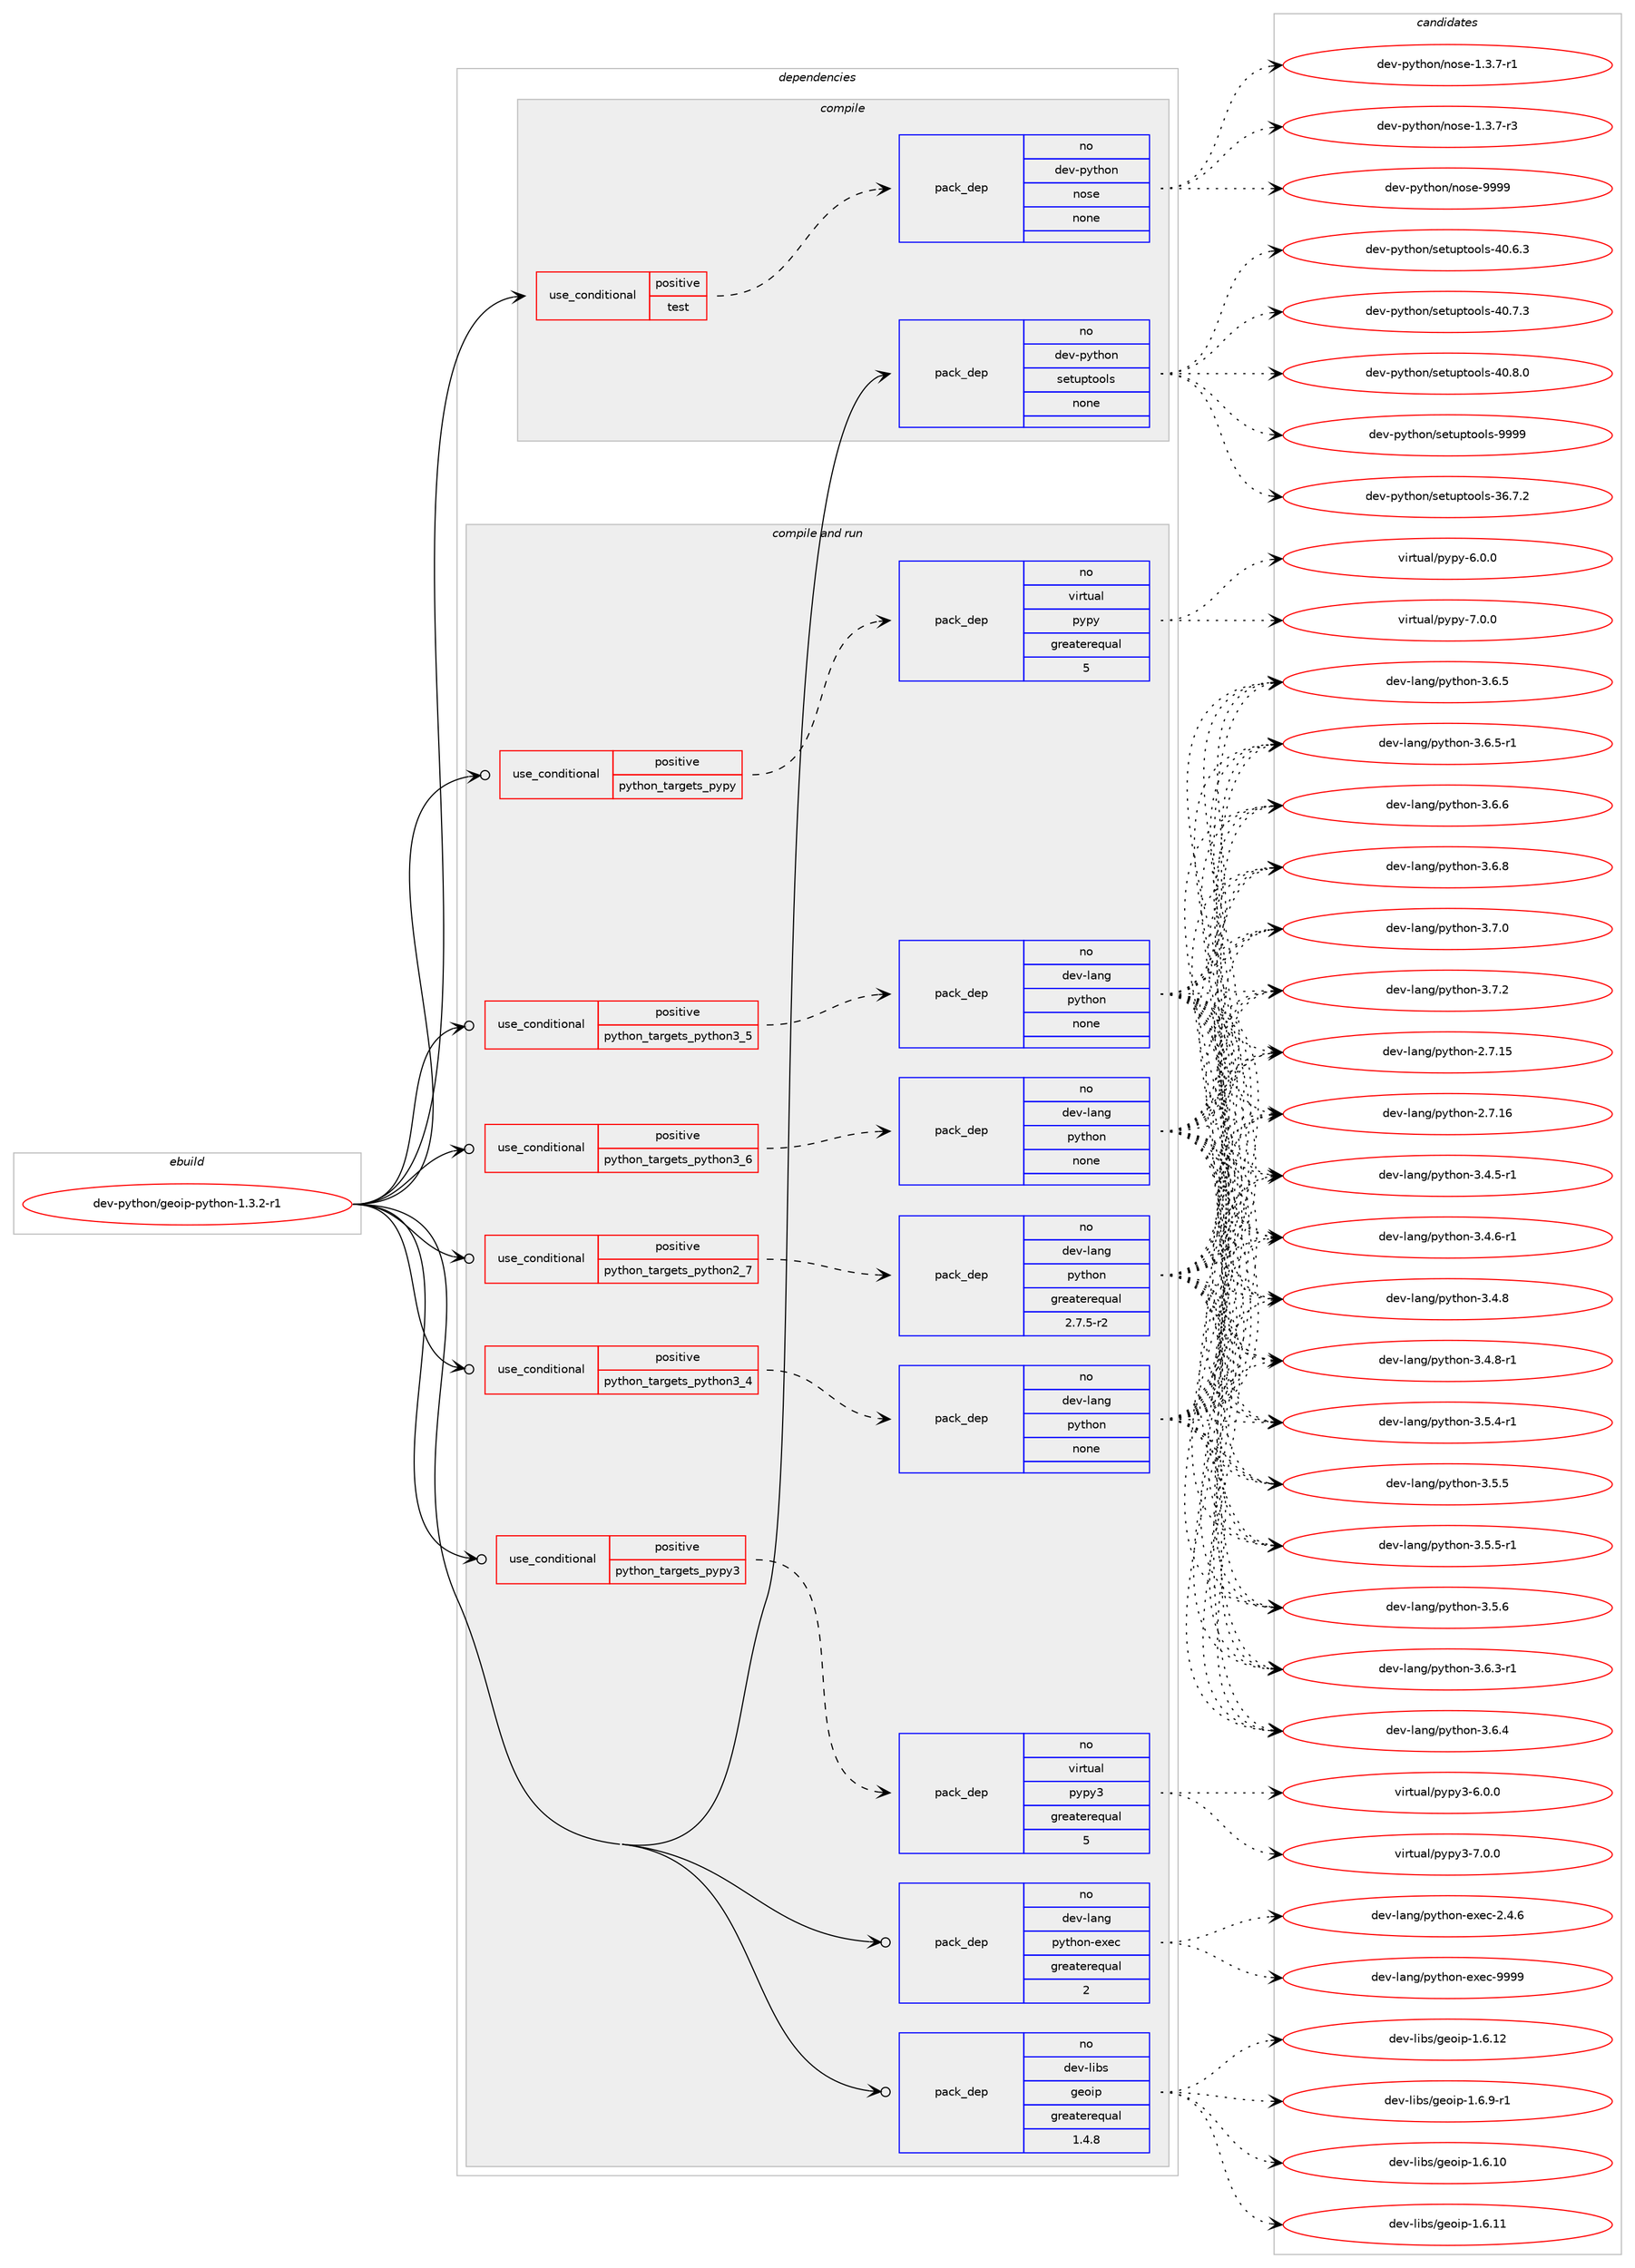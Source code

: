 digraph prolog {

# *************
# Graph options
# *************

newrank=true;
concentrate=true;
compound=true;
graph [rankdir=LR,fontname=Helvetica,fontsize=10,ranksep=1.5];#, ranksep=2.5, nodesep=0.2];
edge  [arrowhead=vee];
node  [fontname=Helvetica,fontsize=10];

# **********
# The ebuild
# **********

subgraph cluster_leftcol {
color=gray;
rank=same;
label=<<i>ebuild</i>>;
id [label="dev-python/geoip-python-1.3.2-r1", color=red, width=4, href="../dev-python/geoip-python-1.3.2-r1.svg"];
}

# ****************
# The dependencies
# ****************

subgraph cluster_midcol {
color=gray;
label=<<i>dependencies</i>>;
subgraph cluster_compile {
fillcolor="#eeeeee";
style=filled;
label=<<i>compile</i>>;
subgraph cond374865 {
dependency1410888 [label=<<TABLE BORDER="0" CELLBORDER="1" CELLSPACING="0" CELLPADDING="4"><TR><TD ROWSPAN="3" CELLPADDING="10">use_conditional</TD></TR><TR><TD>positive</TD></TR><TR><TD>test</TD></TR></TABLE>>, shape=none, color=red];
subgraph pack1012764 {
dependency1410889 [label=<<TABLE BORDER="0" CELLBORDER="1" CELLSPACING="0" CELLPADDING="4" WIDTH="220"><TR><TD ROWSPAN="6" CELLPADDING="30">pack_dep</TD></TR><TR><TD WIDTH="110">no</TD></TR><TR><TD>dev-python</TD></TR><TR><TD>nose</TD></TR><TR><TD>none</TD></TR><TR><TD></TD></TR></TABLE>>, shape=none, color=blue];
}
dependency1410888:e -> dependency1410889:w [weight=20,style="dashed",arrowhead="vee"];
}
id:e -> dependency1410888:w [weight=20,style="solid",arrowhead="vee"];
subgraph pack1012765 {
dependency1410890 [label=<<TABLE BORDER="0" CELLBORDER="1" CELLSPACING="0" CELLPADDING="4" WIDTH="220"><TR><TD ROWSPAN="6" CELLPADDING="30">pack_dep</TD></TR><TR><TD WIDTH="110">no</TD></TR><TR><TD>dev-python</TD></TR><TR><TD>setuptools</TD></TR><TR><TD>none</TD></TR><TR><TD></TD></TR></TABLE>>, shape=none, color=blue];
}
id:e -> dependency1410890:w [weight=20,style="solid",arrowhead="vee"];
}
subgraph cluster_compileandrun {
fillcolor="#eeeeee";
style=filled;
label=<<i>compile and run</i>>;
subgraph cond374866 {
dependency1410891 [label=<<TABLE BORDER="0" CELLBORDER="1" CELLSPACING="0" CELLPADDING="4"><TR><TD ROWSPAN="3" CELLPADDING="10">use_conditional</TD></TR><TR><TD>positive</TD></TR><TR><TD>python_targets_pypy</TD></TR></TABLE>>, shape=none, color=red];
subgraph pack1012766 {
dependency1410892 [label=<<TABLE BORDER="0" CELLBORDER="1" CELLSPACING="0" CELLPADDING="4" WIDTH="220"><TR><TD ROWSPAN="6" CELLPADDING="30">pack_dep</TD></TR><TR><TD WIDTH="110">no</TD></TR><TR><TD>virtual</TD></TR><TR><TD>pypy</TD></TR><TR><TD>greaterequal</TD></TR><TR><TD>5</TD></TR></TABLE>>, shape=none, color=blue];
}
dependency1410891:e -> dependency1410892:w [weight=20,style="dashed",arrowhead="vee"];
}
id:e -> dependency1410891:w [weight=20,style="solid",arrowhead="odotvee"];
subgraph cond374867 {
dependency1410893 [label=<<TABLE BORDER="0" CELLBORDER="1" CELLSPACING="0" CELLPADDING="4"><TR><TD ROWSPAN="3" CELLPADDING="10">use_conditional</TD></TR><TR><TD>positive</TD></TR><TR><TD>python_targets_pypy3</TD></TR></TABLE>>, shape=none, color=red];
subgraph pack1012767 {
dependency1410894 [label=<<TABLE BORDER="0" CELLBORDER="1" CELLSPACING="0" CELLPADDING="4" WIDTH="220"><TR><TD ROWSPAN="6" CELLPADDING="30">pack_dep</TD></TR><TR><TD WIDTH="110">no</TD></TR><TR><TD>virtual</TD></TR><TR><TD>pypy3</TD></TR><TR><TD>greaterequal</TD></TR><TR><TD>5</TD></TR></TABLE>>, shape=none, color=blue];
}
dependency1410893:e -> dependency1410894:w [weight=20,style="dashed",arrowhead="vee"];
}
id:e -> dependency1410893:w [weight=20,style="solid",arrowhead="odotvee"];
subgraph cond374868 {
dependency1410895 [label=<<TABLE BORDER="0" CELLBORDER="1" CELLSPACING="0" CELLPADDING="4"><TR><TD ROWSPAN="3" CELLPADDING="10">use_conditional</TD></TR><TR><TD>positive</TD></TR><TR><TD>python_targets_python2_7</TD></TR></TABLE>>, shape=none, color=red];
subgraph pack1012768 {
dependency1410896 [label=<<TABLE BORDER="0" CELLBORDER="1" CELLSPACING="0" CELLPADDING="4" WIDTH="220"><TR><TD ROWSPAN="6" CELLPADDING="30">pack_dep</TD></TR><TR><TD WIDTH="110">no</TD></TR><TR><TD>dev-lang</TD></TR><TR><TD>python</TD></TR><TR><TD>greaterequal</TD></TR><TR><TD>2.7.5-r2</TD></TR></TABLE>>, shape=none, color=blue];
}
dependency1410895:e -> dependency1410896:w [weight=20,style="dashed",arrowhead="vee"];
}
id:e -> dependency1410895:w [weight=20,style="solid",arrowhead="odotvee"];
subgraph cond374869 {
dependency1410897 [label=<<TABLE BORDER="0" CELLBORDER="1" CELLSPACING="0" CELLPADDING="4"><TR><TD ROWSPAN="3" CELLPADDING="10">use_conditional</TD></TR><TR><TD>positive</TD></TR><TR><TD>python_targets_python3_4</TD></TR></TABLE>>, shape=none, color=red];
subgraph pack1012769 {
dependency1410898 [label=<<TABLE BORDER="0" CELLBORDER="1" CELLSPACING="0" CELLPADDING="4" WIDTH="220"><TR><TD ROWSPAN="6" CELLPADDING="30">pack_dep</TD></TR><TR><TD WIDTH="110">no</TD></TR><TR><TD>dev-lang</TD></TR><TR><TD>python</TD></TR><TR><TD>none</TD></TR><TR><TD></TD></TR></TABLE>>, shape=none, color=blue];
}
dependency1410897:e -> dependency1410898:w [weight=20,style="dashed",arrowhead="vee"];
}
id:e -> dependency1410897:w [weight=20,style="solid",arrowhead="odotvee"];
subgraph cond374870 {
dependency1410899 [label=<<TABLE BORDER="0" CELLBORDER="1" CELLSPACING="0" CELLPADDING="4"><TR><TD ROWSPAN="3" CELLPADDING="10">use_conditional</TD></TR><TR><TD>positive</TD></TR><TR><TD>python_targets_python3_5</TD></TR></TABLE>>, shape=none, color=red];
subgraph pack1012770 {
dependency1410900 [label=<<TABLE BORDER="0" CELLBORDER="1" CELLSPACING="0" CELLPADDING="4" WIDTH="220"><TR><TD ROWSPAN="6" CELLPADDING="30">pack_dep</TD></TR><TR><TD WIDTH="110">no</TD></TR><TR><TD>dev-lang</TD></TR><TR><TD>python</TD></TR><TR><TD>none</TD></TR><TR><TD></TD></TR></TABLE>>, shape=none, color=blue];
}
dependency1410899:e -> dependency1410900:w [weight=20,style="dashed",arrowhead="vee"];
}
id:e -> dependency1410899:w [weight=20,style="solid",arrowhead="odotvee"];
subgraph cond374871 {
dependency1410901 [label=<<TABLE BORDER="0" CELLBORDER="1" CELLSPACING="0" CELLPADDING="4"><TR><TD ROWSPAN="3" CELLPADDING="10">use_conditional</TD></TR><TR><TD>positive</TD></TR><TR><TD>python_targets_python3_6</TD></TR></TABLE>>, shape=none, color=red];
subgraph pack1012771 {
dependency1410902 [label=<<TABLE BORDER="0" CELLBORDER="1" CELLSPACING="0" CELLPADDING="4" WIDTH="220"><TR><TD ROWSPAN="6" CELLPADDING="30">pack_dep</TD></TR><TR><TD WIDTH="110">no</TD></TR><TR><TD>dev-lang</TD></TR><TR><TD>python</TD></TR><TR><TD>none</TD></TR><TR><TD></TD></TR></TABLE>>, shape=none, color=blue];
}
dependency1410901:e -> dependency1410902:w [weight=20,style="dashed",arrowhead="vee"];
}
id:e -> dependency1410901:w [weight=20,style="solid",arrowhead="odotvee"];
subgraph pack1012772 {
dependency1410903 [label=<<TABLE BORDER="0" CELLBORDER="1" CELLSPACING="0" CELLPADDING="4" WIDTH="220"><TR><TD ROWSPAN="6" CELLPADDING="30">pack_dep</TD></TR><TR><TD WIDTH="110">no</TD></TR><TR><TD>dev-lang</TD></TR><TR><TD>python-exec</TD></TR><TR><TD>greaterequal</TD></TR><TR><TD>2</TD></TR></TABLE>>, shape=none, color=blue];
}
id:e -> dependency1410903:w [weight=20,style="solid",arrowhead="odotvee"];
subgraph pack1012773 {
dependency1410904 [label=<<TABLE BORDER="0" CELLBORDER="1" CELLSPACING="0" CELLPADDING="4" WIDTH="220"><TR><TD ROWSPAN="6" CELLPADDING="30">pack_dep</TD></TR><TR><TD WIDTH="110">no</TD></TR><TR><TD>dev-libs</TD></TR><TR><TD>geoip</TD></TR><TR><TD>greaterequal</TD></TR><TR><TD>1.4.8</TD></TR></TABLE>>, shape=none, color=blue];
}
id:e -> dependency1410904:w [weight=20,style="solid",arrowhead="odotvee"];
}
subgraph cluster_run {
fillcolor="#eeeeee";
style=filled;
label=<<i>run</i>>;
}
}

# **************
# The candidates
# **************

subgraph cluster_choices {
rank=same;
color=gray;
label=<<i>candidates</i>>;

subgraph choice1012764 {
color=black;
nodesep=1;
choice10010111845112121116104111110471101111151014549465146554511449 [label="dev-python/nose-1.3.7-r1", color=red, width=4,href="../dev-python/nose-1.3.7-r1.svg"];
choice10010111845112121116104111110471101111151014549465146554511451 [label="dev-python/nose-1.3.7-r3", color=red, width=4,href="../dev-python/nose-1.3.7-r3.svg"];
choice10010111845112121116104111110471101111151014557575757 [label="dev-python/nose-9999", color=red, width=4,href="../dev-python/nose-9999.svg"];
dependency1410889:e -> choice10010111845112121116104111110471101111151014549465146554511449:w [style=dotted,weight="100"];
dependency1410889:e -> choice10010111845112121116104111110471101111151014549465146554511451:w [style=dotted,weight="100"];
dependency1410889:e -> choice10010111845112121116104111110471101111151014557575757:w [style=dotted,weight="100"];
}
subgraph choice1012765 {
color=black;
nodesep=1;
choice100101118451121211161041111104711510111611711211611111110811545515446554650 [label="dev-python/setuptools-36.7.2", color=red, width=4,href="../dev-python/setuptools-36.7.2.svg"];
choice100101118451121211161041111104711510111611711211611111110811545524846544651 [label="dev-python/setuptools-40.6.3", color=red, width=4,href="../dev-python/setuptools-40.6.3.svg"];
choice100101118451121211161041111104711510111611711211611111110811545524846554651 [label="dev-python/setuptools-40.7.3", color=red, width=4,href="../dev-python/setuptools-40.7.3.svg"];
choice100101118451121211161041111104711510111611711211611111110811545524846564648 [label="dev-python/setuptools-40.8.0", color=red, width=4,href="../dev-python/setuptools-40.8.0.svg"];
choice10010111845112121116104111110471151011161171121161111111081154557575757 [label="dev-python/setuptools-9999", color=red, width=4,href="../dev-python/setuptools-9999.svg"];
dependency1410890:e -> choice100101118451121211161041111104711510111611711211611111110811545515446554650:w [style=dotted,weight="100"];
dependency1410890:e -> choice100101118451121211161041111104711510111611711211611111110811545524846544651:w [style=dotted,weight="100"];
dependency1410890:e -> choice100101118451121211161041111104711510111611711211611111110811545524846554651:w [style=dotted,weight="100"];
dependency1410890:e -> choice100101118451121211161041111104711510111611711211611111110811545524846564648:w [style=dotted,weight="100"];
dependency1410890:e -> choice10010111845112121116104111110471151011161171121161111111081154557575757:w [style=dotted,weight="100"];
}
subgraph choice1012766 {
color=black;
nodesep=1;
choice1181051141161179710847112121112121455446484648 [label="virtual/pypy-6.0.0", color=red, width=4,href="../virtual/pypy-6.0.0.svg"];
choice1181051141161179710847112121112121455546484648 [label="virtual/pypy-7.0.0", color=red, width=4,href="../virtual/pypy-7.0.0.svg"];
dependency1410892:e -> choice1181051141161179710847112121112121455446484648:w [style=dotted,weight="100"];
dependency1410892:e -> choice1181051141161179710847112121112121455546484648:w [style=dotted,weight="100"];
}
subgraph choice1012767 {
color=black;
nodesep=1;
choice118105114116117971084711212111212151455446484648 [label="virtual/pypy3-6.0.0", color=red, width=4,href="../virtual/pypy3-6.0.0.svg"];
choice118105114116117971084711212111212151455546484648 [label="virtual/pypy3-7.0.0", color=red, width=4,href="../virtual/pypy3-7.0.0.svg"];
dependency1410894:e -> choice118105114116117971084711212111212151455446484648:w [style=dotted,weight="100"];
dependency1410894:e -> choice118105114116117971084711212111212151455546484648:w [style=dotted,weight="100"];
}
subgraph choice1012768 {
color=black;
nodesep=1;
choice10010111845108971101034711212111610411111045504655464953 [label="dev-lang/python-2.7.15", color=red, width=4,href="../dev-lang/python-2.7.15.svg"];
choice10010111845108971101034711212111610411111045504655464954 [label="dev-lang/python-2.7.16", color=red, width=4,href="../dev-lang/python-2.7.16.svg"];
choice1001011184510897110103471121211161041111104551465246534511449 [label="dev-lang/python-3.4.5-r1", color=red, width=4,href="../dev-lang/python-3.4.5-r1.svg"];
choice1001011184510897110103471121211161041111104551465246544511449 [label="dev-lang/python-3.4.6-r1", color=red, width=4,href="../dev-lang/python-3.4.6-r1.svg"];
choice100101118451089711010347112121116104111110455146524656 [label="dev-lang/python-3.4.8", color=red, width=4,href="../dev-lang/python-3.4.8.svg"];
choice1001011184510897110103471121211161041111104551465246564511449 [label="dev-lang/python-3.4.8-r1", color=red, width=4,href="../dev-lang/python-3.4.8-r1.svg"];
choice1001011184510897110103471121211161041111104551465346524511449 [label="dev-lang/python-3.5.4-r1", color=red, width=4,href="../dev-lang/python-3.5.4-r1.svg"];
choice100101118451089711010347112121116104111110455146534653 [label="dev-lang/python-3.5.5", color=red, width=4,href="../dev-lang/python-3.5.5.svg"];
choice1001011184510897110103471121211161041111104551465346534511449 [label="dev-lang/python-3.5.5-r1", color=red, width=4,href="../dev-lang/python-3.5.5-r1.svg"];
choice100101118451089711010347112121116104111110455146534654 [label="dev-lang/python-3.5.6", color=red, width=4,href="../dev-lang/python-3.5.6.svg"];
choice1001011184510897110103471121211161041111104551465446514511449 [label="dev-lang/python-3.6.3-r1", color=red, width=4,href="../dev-lang/python-3.6.3-r1.svg"];
choice100101118451089711010347112121116104111110455146544652 [label="dev-lang/python-3.6.4", color=red, width=4,href="../dev-lang/python-3.6.4.svg"];
choice100101118451089711010347112121116104111110455146544653 [label="dev-lang/python-3.6.5", color=red, width=4,href="../dev-lang/python-3.6.5.svg"];
choice1001011184510897110103471121211161041111104551465446534511449 [label="dev-lang/python-3.6.5-r1", color=red, width=4,href="../dev-lang/python-3.6.5-r1.svg"];
choice100101118451089711010347112121116104111110455146544654 [label="dev-lang/python-3.6.6", color=red, width=4,href="../dev-lang/python-3.6.6.svg"];
choice100101118451089711010347112121116104111110455146544656 [label="dev-lang/python-3.6.8", color=red, width=4,href="../dev-lang/python-3.6.8.svg"];
choice100101118451089711010347112121116104111110455146554648 [label="dev-lang/python-3.7.0", color=red, width=4,href="../dev-lang/python-3.7.0.svg"];
choice100101118451089711010347112121116104111110455146554650 [label="dev-lang/python-3.7.2", color=red, width=4,href="../dev-lang/python-3.7.2.svg"];
dependency1410896:e -> choice10010111845108971101034711212111610411111045504655464953:w [style=dotted,weight="100"];
dependency1410896:e -> choice10010111845108971101034711212111610411111045504655464954:w [style=dotted,weight="100"];
dependency1410896:e -> choice1001011184510897110103471121211161041111104551465246534511449:w [style=dotted,weight="100"];
dependency1410896:e -> choice1001011184510897110103471121211161041111104551465246544511449:w [style=dotted,weight="100"];
dependency1410896:e -> choice100101118451089711010347112121116104111110455146524656:w [style=dotted,weight="100"];
dependency1410896:e -> choice1001011184510897110103471121211161041111104551465246564511449:w [style=dotted,weight="100"];
dependency1410896:e -> choice1001011184510897110103471121211161041111104551465346524511449:w [style=dotted,weight="100"];
dependency1410896:e -> choice100101118451089711010347112121116104111110455146534653:w [style=dotted,weight="100"];
dependency1410896:e -> choice1001011184510897110103471121211161041111104551465346534511449:w [style=dotted,weight="100"];
dependency1410896:e -> choice100101118451089711010347112121116104111110455146534654:w [style=dotted,weight="100"];
dependency1410896:e -> choice1001011184510897110103471121211161041111104551465446514511449:w [style=dotted,weight="100"];
dependency1410896:e -> choice100101118451089711010347112121116104111110455146544652:w [style=dotted,weight="100"];
dependency1410896:e -> choice100101118451089711010347112121116104111110455146544653:w [style=dotted,weight="100"];
dependency1410896:e -> choice1001011184510897110103471121211161041111104551465446534511449:w [style=dotted,weight="100"];
dependency1410896:e -> choice100101118451089711010347112121116104111110455146544654:w [style=dotted,weight="100"];
dependency1410896:e -> choice100101118451089711010347112121116104111110455146544656:w [style=dotted,weight="100"];
dependency1410896:e -> choice100101118451089711010347112121116104111110455146554648:w [style=dotted,weight="100"];
dependency1410896:e -> choice100101118451089711010347112121116104111110455146554650:w [style=dotted,weight="100"];
}
subgraph choice1012769 {
color=black;
nodesep=1;
choice10010111845108971101034711212111610411111045504655464953 [label="dev-lang/python-2.7.15", color=red, width=4,href="../dev-lang/python-2.7.15.svg"];
choice10010111845108971101034711212111610411111045504655464954 [label="dev-lang/python-2.7.16", color=red, width=4,href="../dev-lang/python-2.7.16.svg"];
choice1001011184510897110103471121211161041111104551465246534511449 [label="dev-lang/python-3.4.5-r1", color=red, width=4,href="../dev-lang/python-3.4.5-r1.svg"];
choice1001011184510897110103471121211161041111104551465246544511449 [label="dev-lang/python-3.4.6-r1", color=red, width=4,href="../dev-lang/python-3.4.6-r1.svg"];
choice100101118451089711010347112121116104111110455146524656 [label="dev-lang/python-3.4.8", color=red, width=4,href="../dev-lang/python-3.4.8.svg"];
choice1001011184510897110103471121211161041111104551465246564511449 [label="dev-lang/python-3.4.8-r1", color=red, width=4,href="../dev-lang/python-3.4.8-r1.svg"];
choice1001011184510897110103471121211161041111104551465346524511449 [label="dev-lang/python-3.5.4-r1", color=red, width=4,href="../dev-lang/python-3.5.4-r1.svg"];
choice100101118451089711010347112121116104111110455146534653 [label="dev-lang/python-3.5.5", color=red, width=4,href="../dev-lang/python-3.5.5.svg"];
choice1001011184510897110103471121211161041111104551465346534511449 [label="dev-lang/python-3.5.5-r1", color=red, width=4,href="../dev-lang/python-3.5.5-r1.svg"];
choice100101118451089711010347112121116104111110455146534654 [label="dev-lang/python-3.5.6", color=red, width=4,href="../dev-lang/python-3.5.6.svg"];
choice1001011184510897110103471121211161041111104551465446514511449 [label="dev-lang/python-3.6.3-r1", color=red, width=4,href="../dev-lang/python-3.6.3-r1.svg"];
choice100101118451089711010347112121116104111110455146544652 [label="dev-lang/python-3.6.4", color=red, width=4,href="../dev-lang/python-3.6.4.svg"];
choice100101118451089711010347112121116104111110455146544653 [label="dev-lang/python-3.6.5", color=red, width=4,href="../dev-lang/python-3.6.5.svg"];
choice1001011184510897110103471121211161041111104551465446534511449 [label="dev-lang/python-3.6.5-r1", color=red, width=4,href="../dev-lang/python-3.6.5-r1.svg"];
choice100101118451089711010347112121116104111110455146544654 [label="dev-lang/python-3.6.6", color=red, width=4,href="../dev-lang/python-3.6.6.svg"];
choice100101118451089711010347112121116104111110455146544656 [label="dev-lang/python-3.6.8", color=red, width=4,href="../dev-lang/python-3.6.8.svg"];
choice100101118451089711010347112121116104111110455146554648 [label="dev-lang/python-3.7.0", color=red, width=4,href="../dev-lang/python-3.7.0.svg"];
choice100101118451089711010347112121116104111110455146554650 [label="dev-lang/python-3.7.2", color=red, width=4,href="../dev-lang/python-3.7.2.svg"];
dependency1410898:e -> choice10010111845108971101034711212111610411111045504655464953:w [style=dotted,weight="100"];
dependency1410898:e -> choice10010111845108971101034711212111610411111045504655464954:w [style=dotted,weight="100"];
dependency1410898:e -> choice1001011184510897110103471121211161041111104551465246534511449:w [style=dotted,weight="100"];
dependency1410898:e -> choice1001011184510897110103471121211161041111104551465246544511449:w [style=dotted,weight="100"];
dependency1410898:e -> choice100101118451089711010347112121116104111110455146524656:w [style=dotted,weight="100"];
dependency1410898:e -> choice1001011184510897110103471121211161041111104551465246564511449:w [style=dotted,weight="100"];
dependency1410898:e -> choice1001011184510897110103471121211161041111104551465346524511449:w [style=dotted,weight="100"];
dependency1410898:e -> choice100101118451089711010347112121116104111110455146534653:w [style=dotted,weight="100"];
dependency1410898:e -> choice1001011184510897110103471121211161041111104551465346534511449:w [style=dotted,weight="100"];
dependency1410898:e -> choice100101118451089711010347112121116104111110455146534654:w [style=dotted,weight="100"];
dependency1410898:e -> choice1001011184510897110103471121211161041111104551465446514511449:w [style=dotted,weight="100"];
dependency1410898:e -> choice100101118451089711010347112121116104111110455146544652:w [style=dotted,weight="100"];
dependency1410898:e -> choice100101118451089711010347112121116104111110455146544653:w [style=dotted,weight="100"];
dependency1410898:e -> choice1001011184510897110103471121211161041111104551465446534511449:w [style=dotted,weight="100"];
dependency1410898:e -> choice100101118451089711010347112121116104111110455146544654:w [style=dotted,weight="100"];
dependency1410898:e -> choice100101118451089711010347112121116104111110455146544656:w [style=dotted,weight="100"];
dependency1410898:e -> choice100101118451089711010347112121116104111110455146554648:w [style=dotted,weight="100"];
dependency1410898:e -> choice100101118451089711010347112121116104111110455146554650:w [style=dotted,weight="100"];
}
subgraph choice1012770 {
color=black;
nodesep=1;
choice10010111845108971101034711212111610411111045504655464953 [label="dev-lang/python-2.7.15", color=red, width=4,href="../dev-lang/python-2.7.15.svg"];
choice10010111845108971101034711212111610411111045504655464954 [label="dev-lang/python-2.7.16", color=red, width=4,href="../dev-lang/python-2.7.16.svg"];
choice1001011184510897110103471121211161041111104551465246534511449 [label="dev-lang/python-3.4.5-r1", color=red, width=4,href="../dev-lang/python-3.4.5-r1.svg"];
choice1001011184510897110103471121211161041111104551465246544511449 [label="dev-lang/python-3.4.6-r1", color=red, width=4,href="../dev-lang/python-3.4.6-r1.svg"];
choice100101118451089711010347112121116104111110455146524656 [label="dev-lang/python-3.4.8", color=red, width=4,href="../dev-lang/python-3.4.8.svg"];
choice1001011184510897110103471121211161041111104551465246564511449 [label="dev-lang/python-3.4.8-r1", color=red, width=4,href="../dev-lang/python-3.4.8-r1.svg"];
choice1001011184510897110103471121211161041111104551465346524511449 [label="dev-lang/python-3.5.4-r1", color=red, width=4,href="../dev-lang/python-3.5.4-r1.svg"];
choice100101118451089711010347112121116104111110455146534653 [label="dev-lang/python-3.5.5", color=red, width=4,href="../dev-lang/python-3.5.5.svg"];
choice1001011184510897110103471121211161041111104551465346534511449 [label="dev-lang/python-3.5.5-r1", color=red, width=4,href="../dev-lang/python-3.5.5-r1.svg"];
choice100101118451089711010347112121116104111110455146534654 [label="dev-lang/python-3.5.6", color=red, width=4,href="../dev-lang/python-3.5.6.svg"];
choice1001011184510897110103471121211161041111104551465446514511449 [label="dev-lang/python-3.6.3-r1", color=red, width=4,href="../dev-lang/python-3.6.3-r1.svg"];
choice100101118451089711010347112121116104111110455146544652 [label="dev-lang/python-3.6.4", color=red, width=4,href="../dev-lang/python-3.6.4.svg"];
choice100101118451089711010347112121116104111110455146544653 [label="dev-lang/python-3.6.5", color=red, width=4,href="../dev-lang/python-3.6.5.svg"];
choice1001011184510897110103471121211161041111104551465446534511449 [label="dev-lang/python-3.6.5-r1", color=red, width=4,href="../dev-lang/python-3.6.5-r1.svg"];
choice100101118451089711010347112121116104111110455146544654 [label="dev-lang/python-3.6.6", color=red, width=4,href="../dev-lang/python-3.6.6.svg"];
choice100101118451089711010347112121116104111110455146544656 [label="dev-lang/python-3.6.8", color=red, width=4,href="../dev-lang/python-3.6.8.svg"];
choice100101118451089711010347112121116104111110455146554648 [label="dev-lang/python-3.7.0", color=red, width=4,href="../dev-lang/python-3.7.0.svg"];
choice100101118451089711010347112121116104111110455146554650 [label="dev-lang/python-3.7.2", color=red, width=4,href="../dev-lang/python-3.7.2.svg"];
dependency1410900:e -> choice10010111845108971101034711212111610411111045504655464953:w [style=dotted,weight="100"];
dependency1410900:e -> choice10010111845108971101034711212111610411111045504655464954:w [style=dotted,weight="100"];
dependency1410900:e -> choice1001011184510897110103471121211161041111104551465246534511449:w [style=dotted,weight="100"];
dependency1410900:e -> choice1001011184510897110103471121211161041111104551465246544511449:w [style=dotted,weight="100"];
dependency1410900:e -> choice100101118451089711010347112121116104111110455146524656:w [style=dotted,weight="100"];
dependency1410900:e -> choice1001011184510897110103471121211161041111104551465246564511449:w [style=dotted,weight="100"];
dependency1410900:e -> choice1001011184510897110103471121211161041111104551465346524511449:w [style=dotted,weight="100"];
dependency1410900:e -> choice100101118451089711010347112121116104111110455146534653:w [style=dotted,weight="100"];
dependency1410900:e -> choice1001011184510897110103471121211161041111104551465346534511449:w [style=dotted,weight="100"];
dependency1410900:e -> choice100101118451089711010347112121116104111110455146534654:w [style=dotted,weight="100"];
dependency1410900:e -> choice1001011184510897110103471121211161041111104551465446514511449:w [style=dotted,weight="100"];
dependency1410900:e -> choice100101118451089711010347112121116104111110455146544652:w [style=dotted,weight="100"];
dependency1410900:e -> choice100101118451089711010347112121116104111110455146544653:w [style=dotted,weight="100"];
dependency1410900:e -> choice1001011184510897110103471121211161041111104551465446534511449:w [style=dotted,weight="100"];
dependency1410900:e -> choice100101118451089711010347112121116104111110455146544654:w [style=dotted,weight="100"];
dependency1410900:e -> choice100101118451089711010347112121116104111110455146544656:w [style=dotted,weight="100"];
dependency1410900:e -> choice100101118451089711010347112121116104111110455146554648:w [style=dotted,weight="100"];
dependency1410900:e -> choice100101118451089711010347112121116104111110455146554650:w [style=dotted,weight="100"];
}
subgraph choice1012771 {
color=black;
nodesep=1;
choice10010111845108971101034711212111610411111045504655464953 [label="dev-lang/python-2.7.15", color=red, width=4,href="../dev-lang/python-2.7.15.svg"];
choice10010111845108971101034711212111610411111045504655464954 [label="dev-lang/python-2.7.16", color=red, width=4,href="../dev-lang/python-2.7.16.svg"];
choice1001011184510897110103471121211161041111104551465246534511449 [label="dev-lang/python-3.4.5-r1", color=red, width=4,href="../dev-lang/python-3.4.5-r1.svg"];
choice1001011184510897110103471121211161041111104551465246544511449 [label="dev-lang/python-3.4.6-r1", color=red, width=4,href="../dev-lang/python-3.4.6-r1.svg"];
choice100101118451089711010347112121116104111110455146524656 [label="dev-lang/python-3.4.8", color=red, width=4,href="../dev-lang/python-3.4.8.svg"];
choice1001011184510897110103471121211161041111104551465246564511449 [label="dev-lang/python-3.4.8-r1", color=red, width=4,href="../dev-lang/python-3.4.8-r1.svg"];
choice1001011184510897110103471121211161041111104551465346524511449 [label="dev-lang/python-3.5.4-r1", color=red, width=4,href="../dev-lang/python-3.5.4-r1.svg"];
choice100101118451089711010347112121116104111110455146534653 [label="dev-lang/python-3.5.5", color=red, width=4,href="../dev-lang/python-3.5.5.svg"];
choice1001011184510897110103471121211161041111104551465346534511449 [label="dev-lang/python-3.5.5-r1", color=red, width=4,href="../dev-lang/python-3.5.5-r1.svg"];
choice100101118451089711010347112121116104111110455146534654 [label="dev-lang/python-3.5.6", color=red, width=4,href="../dev-lang/python-3.5.6.svg"];
choice1001011184510897110103471121211161041111104551465446514511449 [label="dev-lang/python-3.6.3-r1", color=red, width=4,href="../dev-lang/python-3.6.3-r1.svg"];
choice100101118451089711010347112121116104111110455146544652 [label="dev-lang/python-3.6.4", color=red, width=4,href="../dev-lang/python-3.6.4.svg"];
choice100101118451089711010347112121116104111110455146544653 [label="dev-lang/python-3.6.5", color=red, width=4,href="../dev-lang/python-3.6.5.svg"];
choice1001011184510897110103471121211161041111104551465446534511449 [label="dev-lang/python-3.6.5-r1", color=red, width=4,href="../dev-lang/python-3.6.5-r1.svg"];
choice100101118451089711010347112121116104111110455146544654 [label="dev-lang/python-3.6.6", color=red, width=4,href="../dev-lang/python-3.6.6.svg"];
choice100101118451089711010347112121116104111110455146544656 [label="dev-lang/python-3.6.8", color=red, width=4,href="../dev-lang/python-3.6.8.svg"];
choice100101118451089711010347112121116104111110455146554648 [label="dev-lang/python-3.7.0", color=red, width=4,href="../dev-lang/python-3.7.0.svg"];
choice100101118451089711010347112121116104111110455146554650 [label="dev-lang/python-3.7.2", color=red, width=4,href="../dev-lang/python-3.7.2.svg"];
dependency1410902:e -> choice10010111845108971101034711212111610411111045504655464953:w [style=dotted,weight="100"];
dependency1410902:e -> choice10010111845108971101034711212111610411111045504655464954:w [style=dotted,weight="100"];
dependency1410902:e -> choice1001011184510897110103471121211161041111104551465246534511449:w [style=dotted,weight="100"];
dependency1410902:e -> choice1001011184510897110103471121211161041111104551465246544511449:w [style=dotted,weight="100"];
dependency1410902:e -> choice100101118451089711010347112121116104111110455146524656:w [style=dotted,weight="100"];
dependency1410902:e -> choice1001011184510897110103471121211161041111104551465246564511449:w [style=dotted,weight="100"];
dependency1410902:e -> choice1001011184510897110103471121211161041111104551465346524511449:w [style=dotted,weight="100"];
dependency1410902:e -> choice100101118451089711010347112121116104111110455146534653:w [style=dotted,weight="100"];
dependency1410902:e -> choice1001011184510897110103471121211161041111104551465346534511449:w [style=dotted,weight="100"];
dependency1410902:e -> choice100101118451089711010347112121116104111110455146534654:w [style=dotted,weight="100"];
dependency1410902:e -> choice1001011184510897110103471121211161041111104551465446514511449:w [style=dotted,weight="100"];
dependency1410902:e -> choice100101118451089711010347112121116104111110455146544652:w [style=dotted,weight="100"];
dependency1410902:e -> choice100101118451089711010347112121116104111110455146544653:w [style=dotted,weight="100"];
dependency1410902:e -> choice1001011184510897110103471121211161041111104551465446534511449:w [style=dotted,weight="100"];
dependency1410902:e -> choice100101118451089711010347112121116104111110455146544654:w [style=dotted,weight="100"];
dependency1410902:e -> choice100101118451089711010347112121116104111110455146544656:w [style=dotted,weight="100"];
dependency1410902:e -> choice100101118451089711010347112121116104111110455146554648:w [style=dotted,weight="100"];
dependency1410902:e -> choice100101118451089711010347112121116104111110455146554650:w [style=dotted,weight="100"];
}
subgraph choice1012772 {
color=black;
nodesep=1;
choice1001011184510897110103471121211161041111104510112010199455046524654 [label="dev-lang/python-exec-2.4.6", color=red, width=4,href="../dev-lang/python-exec-2.4.6.svg"];
choice10010111845108971101034711212111610411111045101120101994557575757 [label="dev-lang/python-exec-9999", color=red, width=4,href="../dev-lang/python-exec-9999.svg"];
dependency1410903:e -> choice1001011184510897110103471121211161041111104510112010199455046524654:w [style=dotted,weight="100"];
dependency1410903:e -> choice10010111845108971101034711212111610411111045101120101994557575757:w [style=dotted,weight="100"];
}
subgraph choice1012773 {
color=black;
nodesep=1;
choice10010111845108105981154710310111110511245494654464948 [label="dev-libs/geoip-1.6.10", color=red, width=4,href="../dev-libs/geoip-1.6.10.svg"];
choice10010111845108105981154710310111110511245494654464949 [label="dev-libs/geoip-1.6.11", color=red, width=4,href="../dev-libs/geoip-1.6.11.svg"];
choice10010111845108105981154710310111110511245494654464950 [label="dev-libs/geoip-1.6.12", color=red, width=4,href="../dev-libs/geoip-1.6.12.svg"];
choice1001011184510810598115471031011111051124549465446574511449 [label="dev-libs/geoip-1.6.9-r1", color=red, width=4,href="../dev-libs/geoip-1.6.9-r1.svg"];
dependency1410904:e -> choice10010111845108105981154710310111110511245494654464948:w [style=dotted,weight="100"];
dependency1410904:e -> choice10010111845108105981154710310111110511245494654464949:w [style=dotted,weight="100"];
dependency1410904:e -> choice10010111845108105981154710310111110511245494654464950:w [style=dotted,weight="100"];
dependency1410904:e -> choice1001011184510810598115471031011111051124549465446574511449:w [style=dotted,weight="100"];
}
}

}
